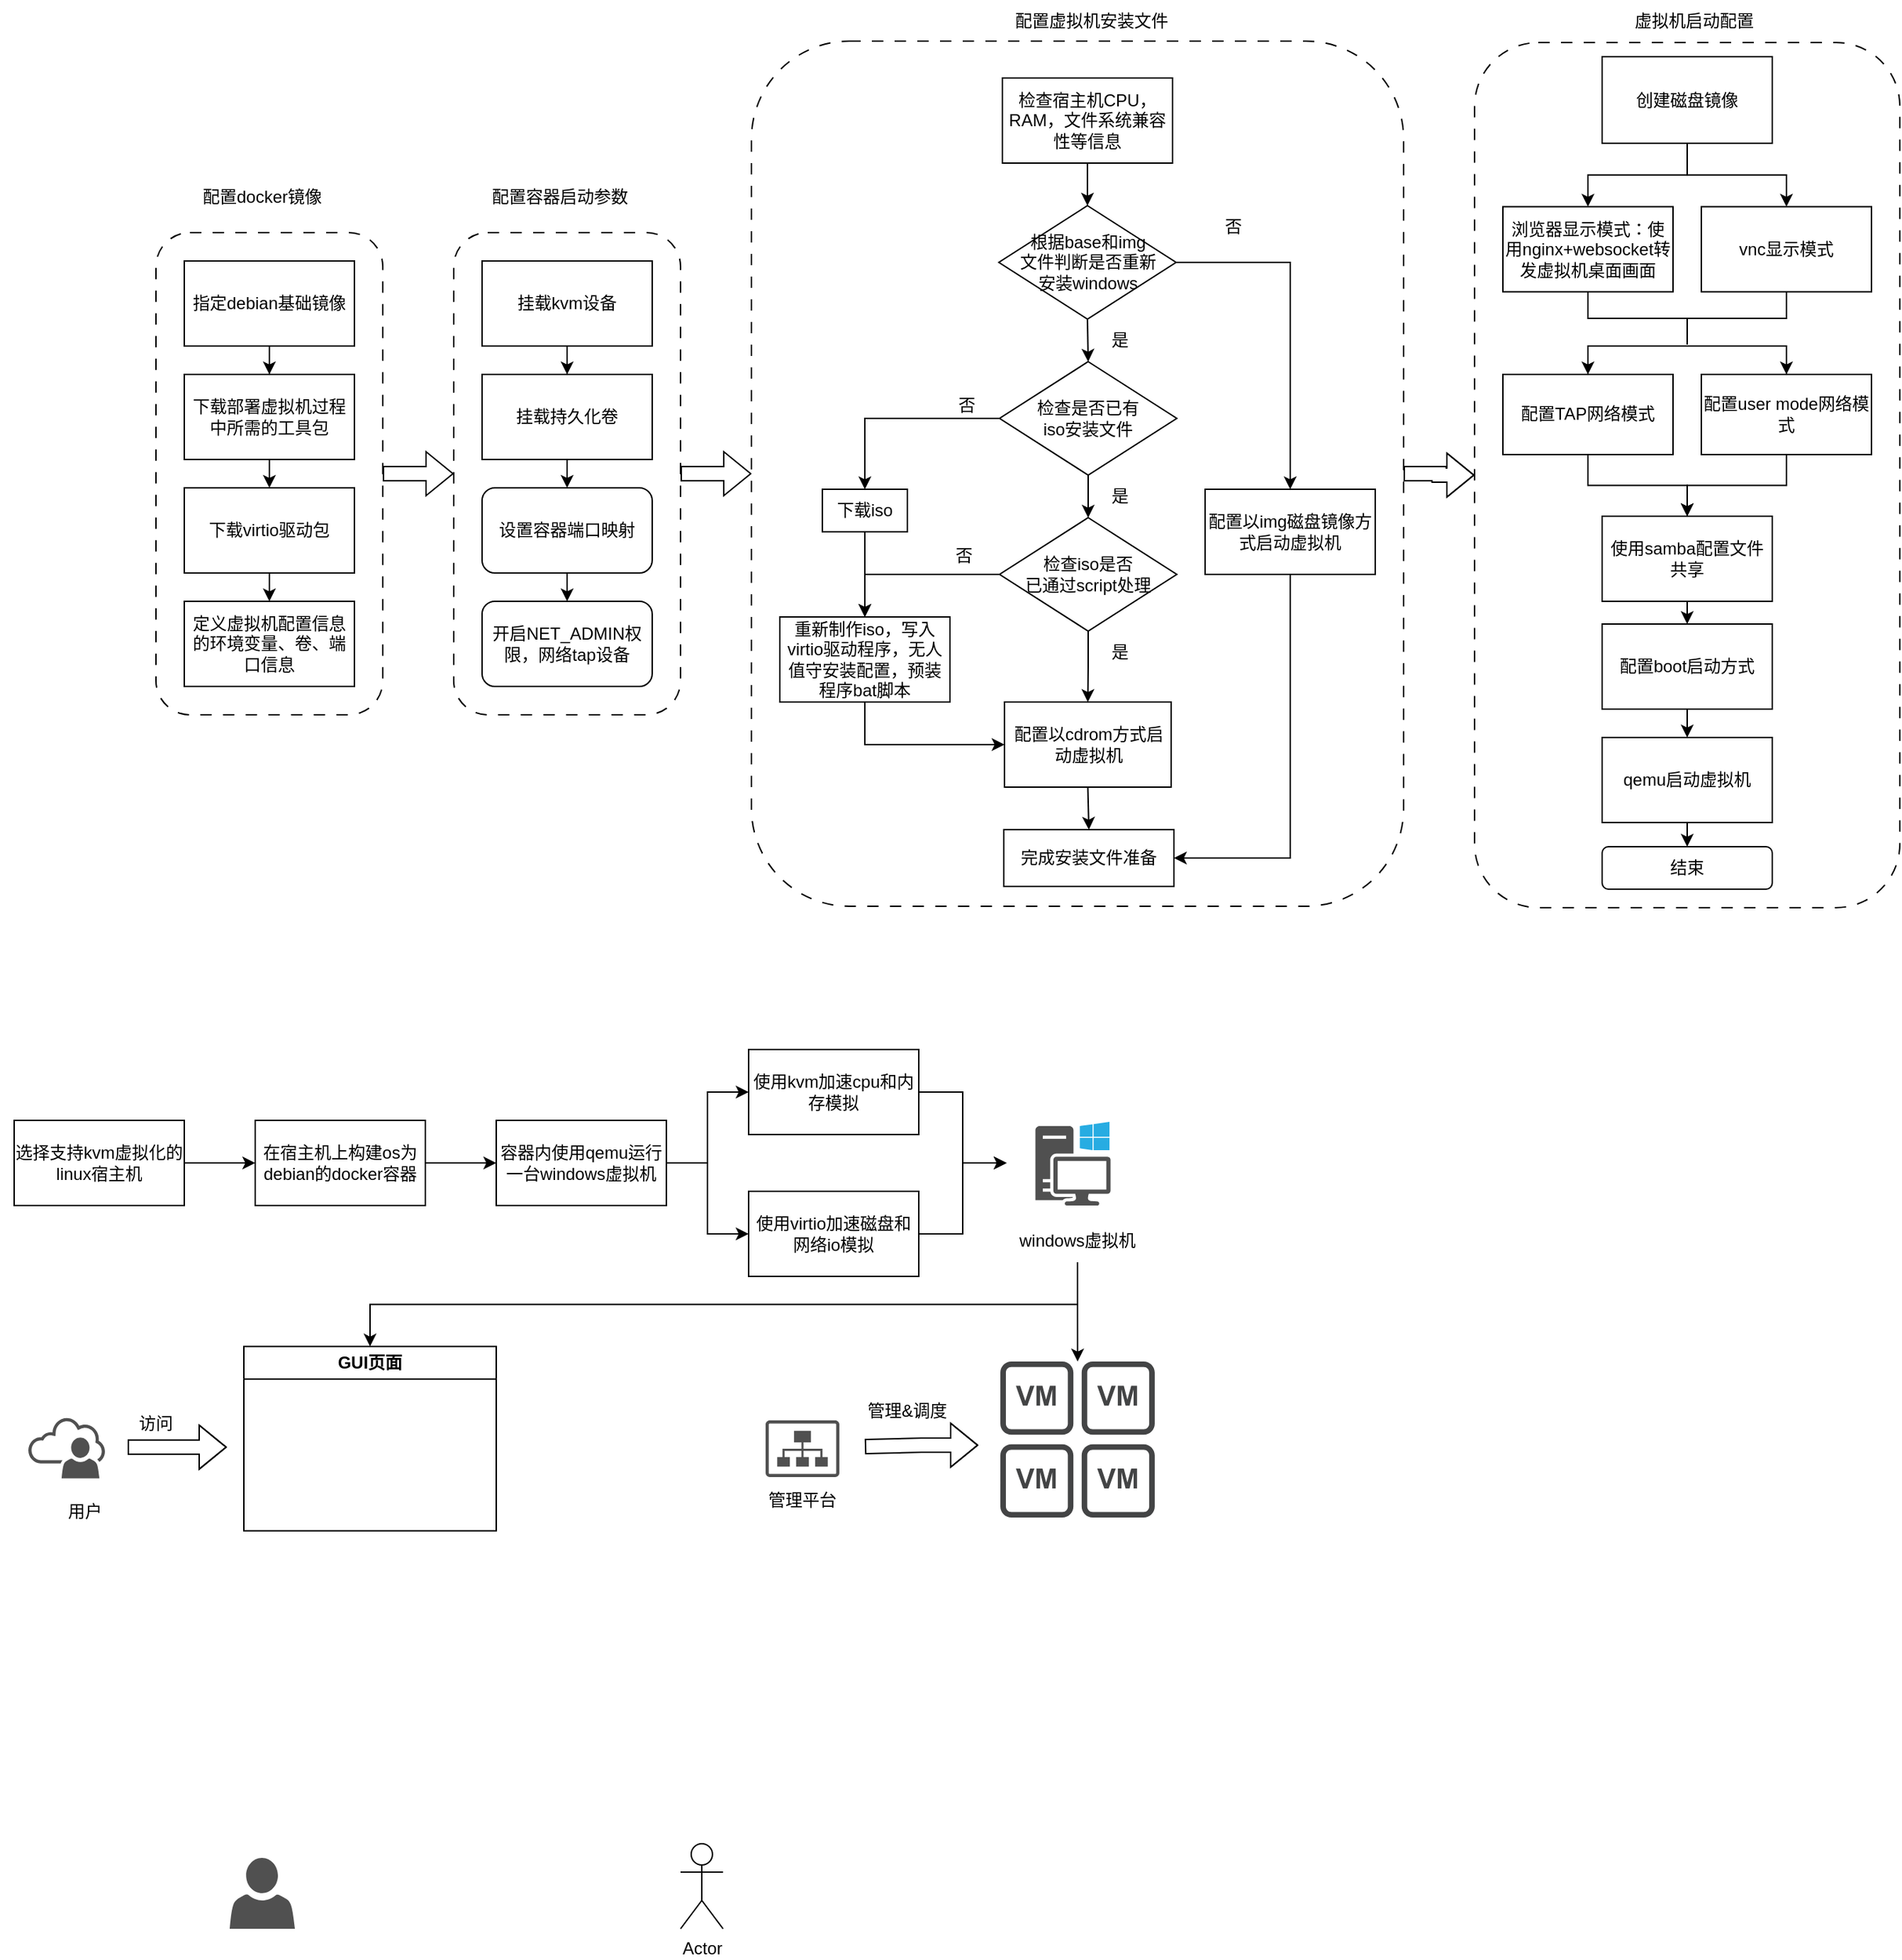 <mxfile version="26.0.5">
  <diagram name="Page-1" id="BYpQI4XTyPwFm8TuNRjK">
    <mxGraphModel dx="2603" dy="738" grid="1" gridSize="10" guides="1" tooltips="1" connect="1" arrows="1" fold="1" page="1" pageScale="1" pageWidth="1169" pageHeight="1654" math="0" shadow="0">
      <root>
        <mxCell id="0" />
        <mxCell id="1" parent="0" />
        <mxCell id="55VfZpbfIY-dUhr3XNBg-116" style="edgeStyle=orthogonalEdgeStyle;rounded=0;orthogonalLoop=1;jettySize=auto;html=1;exitX=1;exitY=0.5;exitDx=0;exitDy=0;entryX=0;entryY=0.5;entryDx=0;entryDy=0;shape=flexArrow;" edge="1" parent="1" source="55VfZpbfIY-dUhr3XNBg-20" target="55VfZpbfIY-dUhr3XNBg-71">
          <mxGeometry relative="1" as="geometry" />
        </mxCell>
        <mxCell id="55VfZpbfIY-dUhr3XNBg-20" value="" style="rounded=1;whiteSpace=wrap;html=1;dashed=1;dashPattern=8 8;" vertex="1" parent="1">
          <mxGeometry x="100" y="214" width="160" height="340" as="geometry" />
        </mxCell>
        <mxCell id="55VfZpbfIY-dUhr3XNBg-112" style="edgeStyle=orthogonalEdgeStyle;rounded=0;orthogonalLoop=1;jettySize=auto;html=1;exitX=1;exitY=0.5;exitDx=0;exitDy=0;entryX=0;entryY=0.5;entryDx=0;entryDy=0;shape=flexArrow;" edge="1" parent="1" source="55VfZpbfIY-dUhr3XNBg-19" target="55VfZpbfIY-dUhr3XNBg-20">
          <mxGeometry relative="1" as="geometry" />
        </mxCell>
        <mxCell id="55VfZpbfIY-dUhr3XNBg-19" value="" style="rounded=1;whiteSpace=wrap;html=1;dashed=1;dashPattern=8 8;" vertex="1" parent="1">
          <mxGeometry x="-110" y="214" width="160" height="340" as="geometry" />
        </mxCell>
        <mxCell id="55VfZpbfIY-dUhr3XNBg-79" style="edgeStyle=orthogonalEdgeStyle;rounded=0;orthogonalLoop=1;jettySize=auto;html=1;exitX=0.5;exitY=1;exitDx=0;exitDy=0;" edge="1" parent="1" source="55VfZpbfIY-dUhr3XNBg-9" target="55VfZpbfIY-dUhr3XNBg-10">
          <mxGeometry relative="1" as="geometry" />
        </mxCell>
        <mxCell id="55VfZpbfIY-dUhr3XNBg-9" value="指定debian基础镜像" style="rounded=1;whiteSpace=wrap;html=1;arcSize=0;" vertex="1" parent="1">
          <mxGeometry x="-90" y="234" width="120" height="60" as="geometry" />
        </mxCell>
        <mxCell id="55VfZpbfIY-dUhr3XNBg-80" style="edgeStyle=orthogonalEdgeStyle;rounded=0;orthogonalLoop=1;jettySize=auto;html=1;exitX=0.5;exitY=1;exitDx=0;exitDy=0;entryX=0.5;entryY=0;entryDx=0;entryDy=0;" edge="1" parent="1" source="55VfZpbfIY-dUhr3XNBg-10" target="55VfZpbfIY-dUhr3XNBg-11">
          <mxGeometry relative="1" as="geometry" />
        </mxCell>
        <mxCell id="55VfZpbfIY-dUhr3XNBg-10" value="下载部署虚拟机过程中所需的工具包" style="rounded=1;whiteSpace=wrap;html=1;arcSize=0;" vertex="1" parent="1">
          <mxGeometry x="-90" y="314" width="120" height="60" as="geometry" />
        </mxCell>
        <mxCell id="55VfZpbfIY-dUhr3XNBg-81" style="edgeStyle=orthogonalEdgeStyle;rounded=0;orthogonalLoop=1;jettySize=auto;html=1;exitX=0.5;exitY=1;exitDx=0;exitDy=0;entryX=0.5;entryY=0;entryDx=0;entryDy=0;" edge="1" parent="1" source="55VfZpbfIY-dUhr3XNBg-11" target="55VfZpbfIY-dUhr3XNBg-12">
          <mxGeometry relative="1" as="geometry" />
        </mxCell>
        <mxCell id="55VfZpbfIY-dUhr3XNBg-11" value="下载virtio驱动包" style="rounded=1;whiteSpace=wrap;html=1;arcSize=0;" vertex="1" parent="1">
          <mxGeometry x="-90" y="394" width="120" height="60" as="geometry" />
        </mxCell>
        <mxCell id="55VfZpbfIY-dUhr3XNBg-12" value="定义虚拟机配置信息的环境变量、卷、端口信息" style="rounded=1;whiteSpace=wrap;html=1;arcSize=0;" vertex="1" parent="1">
          <mxGeometry x="-90" y="474" width="120" height="60" as="geometry" />
        </mxCell>
        <mxCell id="55VfZpbfIY-dUhr3XNBg-84" style="edgeStyle=orthogonalEdgeStyle;rounded=0;orthogonalLoop=1;jettySize=auto;html=1;exitX=0.5;exitY=1;exitDx=0;exitDy=0;entryX=0.5;entryY=0;entryDx=0;entryDy=0;" edge="1" parent="1" source="55VfZpbfIY-dUhr3XNBg-13" target="55VfZpbfIY-dUhr3XNBg-14">
          <mxGeometry relative="1" as="geometry" />
        </mxCell>
        <mxCell id="55VfZpbfIY-dUhr3XNBg-13" value="挂载持久化卷" style="rounded=1;whiteSpace=wrap;html=1;arcSize=0;" vertex="1" parent="1">
          <mxGeometry x="120" y="314" width="120" height="60" as="geometry" />
        </mxCell>
        <mxCell id="55VfZpbfIY-dUhr3XNBg-85" style="edgeStyle=orthogonalEdgeStyle;rounded=0;orthogonalLoop=1;jettySize=auto;html=1;exitX=0.5;exitY=1;exitDx=0;exitDy=0;entryX=0.5;entryY=0;entryDx=0;entryDy=0;" edge="1" parent="1" source="55VfZpbfIY-dUhr3XNBg-14" target="55VfZpbfIY-dUhr3XNBg-16">
          <mxGeometry relative="1" as="geometry" />
        </mxCell>
        <mxCell id="55VfZpbfIY-dUhr3XNBg-14" value="设置容器端口映射" style="rounded=1;whiteSpace=wrap;html=1;" vertex="1" parent="1">
          <mxGeometry x="120" y="394" width="120" height="60" as="geometry" />
        </mxCell>
        <mxCell id="55VfZpbfIY-dUhr3XNBg-83" style="edgeStyle=orthogonalEdgeStyle;rounded=0;orthogonalLoop=1;jettySize=auto;html=1;exitX=0.5;exitY=1;exitDx=0;exitDy=0;" edge="1" parent="1" source="55VfZpbfIY-dUhr3XNBg-15" target="55VfZpbfIY-dUhr3XNBg-13">
          <mxGeometry relative="1" as="geometry" />
        </mxCell>
        <mxCell id="55VfZpbfIY-dUhr3XNBg-15" value="挂载kvm设备" style="rounded=1;whiteSpace=wrap;html=1;arcSize=0;" vertex="1" parent="1">
          <mxGeometry x="120" y="234" width="120" height="60" as="geometry" />
        </mxCell>
        <mxCell id="55VfZpbfIY-dUhr3XNBg-16" value="开启NET_ADMIN权限，网络tap设备" style="rounded=1;whiteSpace=wrap;html=1;" vertex="1" parent="1">
          <mxGeometry x="120" y="474" width="120" height="60" as="geometry" />
        </mxCell>
        <mxCell id="55VfZpbfIY-dUhr3XNBg-73" value="配置docker镜像" style="text;html=1;align=center;verticalAlign=middle;whiteSpace=wrap;rounded=0;" vertex="1" parent="1">
          <mxGeometry x="-100" y="174" width="130" height="30" as="geometry" />
        </mxCell>
        <mxCell id="55VfZpbfIY-dUhr3XNBg-74" value="配置容器启动参数" style="text;html=1;align=center;verticalAlign=middle;whiteSpace=wrap;rounded=0;" vertex="1" parent="1">
          <mxGeometry x="110" y="174" width="130" height="30" as="geometry" />
        </mxCell>
        <mxCell id="55VfZpbfIY-dUhr3XNBg-76" value="配置虚拟机安装文件" style="text;html=1;align=center;verticalAlign=middle;whiteSpace=wrap;rounded=0;" vertex="1" parent="1">
          <mxGeometry x="490" y="50" width="120" height="30" as="geometry" />
        </mxCell>
        <mxCell id="55VfZpbfIY-dUhr3XNBg-115" style="edgeStyle=orthogonalEdgeStyle;rounded=0;orthogonalLoop=1;jettySize=auto;html=1;exitX=1;exitY=0.5;exitDx=0;exitDy=0;entryX=0;entryY=0.5;entryDx=0;entryDy=0;shape=flexArrow;" edge="1" parent="1" source="55VfZpbfIY-dUhr3XNBg-71" target="55VfZpbfIY-dUhr3XNBg-110">
          <mxGeometry relative="1" as="geometry" />
        </mxCell>
        <mxCell id="55VfZpbfIY-dUhr3XNBg-71" value="" style="rounded=1;whiteSpace=wrap;html=1;dashed=1;dashPattern=8 8;" vertex="1" parent="1">
          <mxGeometry x="310" y="79" width="460" height="610" as="geometry" />
        </mxCell>
        <mxCell id="55VfZpbfIY-dUhr3XNBg-70" value="" style="group" vertex="1" connectable="0" parent="1">
          <mxGeometry x="330" y="105" width="420" height="590" as="geometry" />
        </mxCell>
        <mxCell id="55VfZpbfIY-dUhr3XNBg-43" style="edgeStyle=orthogonalEdgeStyle;rounded=0;orthogonalLoop=1;jettySize=auto;html=1;exitX=0.5;exitY=1;exitDx=0;exitDy=0;entryX=0.5;entryY=0;entryDx=0;entryDy=0;" edge="1" parent="55VfZpbfIY-dUhr3XNBg-70" source="55VfZpbfIY-dUhr3XNBg-7" target="55VfZpbfIY-dUhr3XNBg-23">
          <mxGeometry relative="1" as="geometry" />
        </mxCell>
        <mxCell id="55VfZpbfIY-dUhr3XNBg-7" value="检查宿主机CPU，RAM，文件系统兼容性等信息" style="rounded=1;whiteSpace=wrap;html=1;arcSize=0;" vertex="1" parent="55VfZpbfIY-dUhr3XNBg-70">
          <mxGeometry x="157" width="120" height="60" as="geometry" />
        </mxCell>
        <mxCell id="55VfZpbfIY-dUhr3XNBg-42" style="edgeStyle=orthogonalEdgeStyle;rounded=0;orthogonalLoop=1;jettySize=auto;html=1;exitX=0.5;exitY=1;exitDx=0;exitDy=0;entryX=0.5;entryY=0;entryDx=0;entryDy=0;" edge="1" parent="55VfZpbfIY-dUhr3XNBg-70" source="55VfZpbfIY-dUhr3XNBg-23" target="55VfZpbfIY-dUhr3XNBg-24">
          <mxGeometry relative="1" as="geometry" />
        </mxCell>
        <mxCell id="55VfZpbfIY-dUhr3XNBg-66" style="edgeStyle=orthogonalEdgeStyle;rounded=0;orthogonalLoop=1;jettySize=auto;html=1;exitX=1;exitY=0.5;exitDx=0;exitDy=0;" edge="1" parent="55VfZpbfIY-dUhr3XNBg-70" source="55VfZpbfIY-dUhr3XNBg-23" target="55VfZpbfIY-dUhr3XNBg-49">
          <mxGeometry relative="1" as="geometry" />
        </mxCell>
        <mxCell id="55VfZpbfIY-dUhr3XNBg-23" value="&lt;div&gt;&lt;span style=&quot;background-color: transparent; color: light-dark(rgb(0, 0, 0), rgb(255, 255, 255));&quot;&gt;根据base和img&lt;/span&gt;&lt;/div&gt;&lt;div&gt;&lt;span style=&quot;background-color: transparent; color: light-dark(rgb(0, 0, 0), rgb(255, 255, 255));&quot;&gt;文件判断是否重新&lt;/span&gt;&lt;/div&gt;&lt;div&gt;&lt;span style=&quot;background-color: transparent; color: light-dark(rgb(0, 0, 0), rgb(255, 255, 255));&quot;&gt;安装windows&lt;/span&gt;&lt;/div&gt;" style="rhombus;whiteSpace=wrap;html=1;" vertex="1" parent="55VfZpbfIY-dUhr3XNBg-70">
          <mxGeometry x="154.5" y="90" width="125" height="80" as="geometry" />
        </mxCell>
        <mxCell id="55VfZpbfIY-dUhr3XNBg-34" style="edgeStyle=orthogonalEdgeStyle;rounded=0;orthogonalLoop=1;jettySize=auto;html=1;exitX=0;exitY=0.5;exitDx=0;exitDy=0;entryX=0.5;entryY=0;entryDx=0;entryDy=0;" edge="1" parent="55VfZpbfIY-dUhr3XNBg-70" source="55VfZpbfIY-dUhr3XNBg-24" target="55VfZpbfIY-dUhr3XNBg-29">
          <mxGeometry relative="1" as="geometry" />
        </mxCell>
        <mxCell id="55VfZpbfIY-dUhr3XNBg-36" style="edgeStyle=orthogonalEdgeStyle;rounded=0;orthogonalLoop=1;jettySize=auto;html=1;exitX=0.5;exitY=1;exitDx=0;exitDy=0;entryX=0.5;entryY=0;entryDx=0;entryDy=0;" edge="1" parent="55VfZpbfIY-dUhr3XNBg-70" source="55VfZpbfIY-dUhr3XNBg-24" target="55VfZpbfIY-dUhr3XNBg-27">
          <mxGeometry relative="1" as="geometry" />
        </mxCell>
        <mxCell id="55VfZpbfIY-dUhr3XNBg-24" value="检查是否已有&lt;div&gt;iso安装文件&lt;/div&gt;" style="rhombus;whiteSpace=wrap;html=1;" vertex="1" parent="55VfZpbfIY-dUhr3XNBg-70">
          <mxGeometry x="155" y="200" width="125" height="80" as="geometry" />
        </mxCell>
        <mxCell id="55VfZpbfIY-dUhr3XNBg-39" style="edgeStyle=orthogonalEdgeStyle;rounded=0;orthogonalLoop=1;jettySize=auto;html=1;exitX=0.5;exitY=1;exitDx=0;exitDy=0;entryX=0.5;entryY=0;entryDx=0;entryDy=0;" edge="1" parent="55VfZpbfIY-dUhr3XNBg-70" source="55VfZpbfIY-dUhr3XNBg-27" target="55VfZpbfIY-dUhr3XNBg-48">
          <mxGeometry relative="1" as="geometry">
            <mxPoint x="217.5" y="430" as="targetPoint" />
          </mxGeometry>
        </mxCell>
        <mxCell id="55VfZpbfIY-dUhr3XNBg-68" style="edgeStyle=orthogonalEdgeStyle;rounded=0;orthogonalLoop=1;jettySize=auto;html=1;exitX=0;exitY=0.5;exitDx=0;exitDy=0;entryX=0.5;entryY=0;entryDx=0;entryDy=0;" edge="1" parent="55VfZpbfIY-dUhr3XNBg-70" source="55VfZpbfIY-dUhr3XNBg-27" target="55VfZpbfIY-dUhr3XNBg-58">
          <mxGeometry relative="1" as="geometry" />
        </mxCell>
        <mxCell id="55VfZpbfIY-dUhr3XNBg-27" value="检查&lt;span style=&quot;background-color: transparent; color: light-dark(rgb(0, 0, 0), rgb(255, 255, 255));&quot;&gt;iso是否&lt;/span&gt;&lt;div&gt;&lt;span style=&quot;background-color: transparent; color: light-dark(rgb(0, 0, 0), rgb(255, 255, 255));&quot;&gt;已通过script处理&lt;/span&gt;&lt;/div&gt;" style="rhombus;whiteSpace=wrap;html=1;" vertex="1" parent="55VfZpbfIY-dUhr3XNBg-70">
          <mxGeometry x="155" y="310" width="125" height="80" as="geometry" />
        </mxCell>
        <mxCell id="55VfZpbfIY-dUhr3XNBg-60" style="edgeStyle=orthogonalEdgeStyle;rounded=0;orthogonalLoop=1;jettySize=auto;html=1;exitX=0.5;exitY=1;exitDx=0;exitDy=0;entryX=0.5;entryY=0;entryDx=0;entryDy=0;" edge="1" parent="55VfZpbfIY-dUhr3XNBg-70" source="55VfZpbfIY-dUhr3XNBg-29" target="55VfZpbfIY-dUhr3XNBg-58">
          <mxGeometry relative="1" as="geometry" />
        </mxCell>
        <mxCell id="55VfZpbfIY-dUhr3XNBg-29" value="下载iso" style="rounded=1;whiteSpace=wrap;html=1;arcSize=0;" vertex="1" parent="55VfZpbfIY-dUhr3XNBg-70">
          <mxGeometry x="30" y="290" width="60" height="30" as="geometry" />
        </mxCell>
        <mxCell id="55VfZpbfIY-dUhr3XNBg-33" value="否" style="text;html=1;align=center;verticalAlign=middle;whiteSpace=wrap;rounded=0;" vertex="1" parent="55VfZpbfIY-dUhr3XNBg-70">
          <mxGeometry x="101.5" y="216" width="60" height="30" as="geometry" />
        </mxCell>
        <mxCell id="55VfZpbfIY-dUhr3XNBg-37" value="是" style="text;html=1;align=center;verticalAlign=middle;whiteSpace=wrap;rounded=0;" vertex="1" parent="55VfZpbfIY-dUhr3XNBg-70">
          <mxGeometry x="210" y="280" width="60" height="30" as="geometry" />
        </mxCell>
        <mxCell id="55VfZpbfIY-dUhr3XNBg-40" value="是" style="text;html=1;align=center;verticalAlign=middle;whiteSpace=wrap;rounded=0;" vertex="1" parent="55VfZpbfIY-dUhr3XNBg-70">
          <mxGeometry x="210" y="390" width="60" height="30" as="geometry" />
        </mxCell>
        <mxCell id="55VfZpbfIY-dUhr3XNBg-44" value="是" style="text;html=1;align=center;verticalAlign=middle;whiteSpace=wrap;rounded=0;" vertex="1" parent="55VfZpbfIY-dUhr3XNBg-70">
          <mxGeometry x="210" y="170" width="60" height="30" as="geometry" />
        </mxCell>
        <mxCell id="55VfZpbfIY-dUhr3XNBg-63" style="edgeStyle=orthogonalEdgeStyle;rounded=0;orthogonalLoop=1;jettySize=auto;html=1;exitX=0.5;exitY=1;exitDx=0;exitDy=0;entryX=0.5;entryY=0;entryDx=0;entryDy=0;" edge="1" parent="55VfZpbfIY-dUhr3XNBg-70" source="55VfZpbfIY-dUhr3XNBg-48" target="55VfZpbfIY-dUhr3XNBg-62">
          <mxGeometry relative="1" as="geometry" />
        </mxCell>
        <mxCell id="55VfZpbfIY-dUhr3XNBg-48" value="配置以cdrom方式启动虚拟机" style="rounded=1;whiteSpace=wrap;html=1;arcSize=0;" vertex="1" parent="55VfZpbfIY-dUhr3XNBg-70">
          <mxGeometry x="158.5" y="440" width="117.5" height="60" as="geometry" />
        </mxCell>
        <mxCell id="55VfZpbfIY-dUhr3XNBg-65" style="edgeStyle=orthogonalEdgeStyle;rounded=0;orthogonalLoop=1;jettySize=auto;html=1;exitX=0.5;exitY=1;exitDx=0;exitDy=0;entryX=1;entryY=0.5;entryDx=0;entryDy=0;" edge="1" parent="55VfZpbfIY-dUhr3XNBg-70" source="55VfZpbfIY-dUhr3XNBg-49" target="55VfZpbfIY-dUhr3XNBg-62">
          <mxGeometry relative="1" as="geometry" />
        </mxCell>
        <mxCell id="55VfZpbfIY-dUhr3XNBg-49" value="配置以img磁盘镜像方式启动虚拟机" style="rounded=1;whiteSpace=wrap;html=1;arcSize=0;" vertex="1" parent="55VfZpbfIY-dUhr3XNBg-70">
          <mxGeometry x="300" y="290" width="120" height="60" as="geometry" />
        </mxCell>
        <mxCell id="55VfZpbfIY-dUhr3XNBg-53" value="否" style="text;html=1;align=center;verticalAlign=middle;whiteSpace=wrap;rounded=0;" vertex="1" parent="55VfZpbfIY-dUhr3XNBg-70">
          <mxGeometry x="100" y="322" width="60" height="30" as="geometry" />
        </mxCell>
        <mxCell id="55VfZpbfIY-dUhr3XNBg-61" style="edgeStyle=orthogonalEdgeStyle;rounded=0;orthogonalLoop=1;jettySize=auto;html=1;exitX=0.5;exitY=1;exitDx=0;exitDy=0;entryX=0;entryY=0.5;entryDx=0;entryDy=0;" edge="1" parent="55VfZpbfIY-dUhr3XNBg-70" source="55VfZpbfIY-dUhr3XNBg-58" target="55VfZpbfIY-dUhr3XNBg-48">
          <mxGeometry relative="1" as="geometry" />
        </mxCell>
        <mxCell id="55VfZpbfIY-dUhr3XNBg-58" value="重新制作iso，写入virtio驱动程序，无人值守安装配置，预装程序bat脚本" style="rounded=1;whiteSpace=wrap;html=1;arcSize=0;" vertex="1" parent="55VfZpbfIY-dUhr3XNBg-70">
          <mxGeometry y="380" width="120" height="60" as="geometry" />
        </mxCell>
        <mxCell id="55VfZpbfIY-dUhr3XNBg-62" value="完成安装文件准备" style="rounded=1;whiteSpace=wrap;html=1;arcSize=0;" vertex="1" parent="55VfZpbfIY-dUhr3XNBg-70">
          <mxGeometry x="158" y="530" width="120" height="40" as="geometry" />
        </mxCell>
        <mxCell id="55VfZpbfIY-dUhr3XNBg-67" value="否" style="text;html=1;align=center;verticalAlign=middle;whiteSpace=wrap;rounded=0;" vertex="1" parent="55VfZpbfIY-dUhr3XNBg-70">
          <mxGeometry x="290" y="90" width="60" height="30" as="geometry" />
        </mxCell>
        <mxCell id="55VfZpbfIY-dUhr3XNBg-110" value="" style="rounded=1;whiteSpace=wrap;html=1;dashed=1;dashPattern=8 8;" vertex="1" parent="1">
          <mxGeometry x="820" y="80" width="300" height="610" as="geometry" />
        </mxCell>
        <mxCell id="55VfZpbfIY-dUhr3XNBg-142" style="edgeStyle=orthogonalEdgeStyle;rounded=0;orthogonalLoop=1;jettySize=auto;html=1;exitX=0.5;exitY=1;exitDx=0;exitDy=0;entryX=0.5;entryY=0;entryDx=0;entryDy=0;" edge="1" parent="1" source="55VfZpbfIY-dUhr3XNBg-75" target="55VfZpbfIY-dUhr3XNBg-77">
          <mxGeometry relative="1" as="geometry" />
        </mxCell>
        <mxCell id="55VfZpbfIY-dUhr3XNBg-143" style="edgeStyle=orthogonalEdgeStyle;rounded=0;orthogonalLoop=1;jettySize=auto;html=1;exitX=0.5;exitY=1;exitDx=0;exitDy=0;entryX=0.5;entryY=0;entryDx=0;entryDy=0;" edge="1" parent="1" source="55VfZpbfIY-dUhr3XNBg-75" target="55VfZpbfIY-dUhr3XNBg-137">
          <mxGeometry relative="1" as="geometry" />
        </mxCell>
        <mxCell id="55VfZpbfIY-dUhr3XNBg-75" value="创建磁盘镜像" style="rounded=0;whiteSpace=wrap;html=1;" vertex="1" parent="1">
          <mxGeometry x="910" y="90" width="120" height="61" as="geometry" />
        </mxCell>
        <mxCell id="55VfZpbfIY-dUhr3XNBg-77" value="浏览器显示模式：使用nginx+websocket转发虚拟机桌面画面" style="rounded=0;whiteSpace=wrap;html=1;" vertex="1" parent="1">
          <mxGeometry x="840" y="195.75" width="120" height="60" as="geometry" />
        </mxCell>
        <mxCell id="55VfZpbfIY-dUhr3XNBg-146" style="edgeStyle=orthogonalEdgeStyle;rounded=0;orthogonalLoop=1;jettySize=auto;html=1;exitX=0.5;exitY=1;exitDx=0;exitDy=0;entryX=0.5;entryY=0;entryDx=0;entryDy=0;" edge="1" parent="1" source="55VfZpbfIY-dUhr3XNBg-95" target="55VfZpbfIY-dUhr3XNBg-103">
          <mxGeometry relative="1" as="geometry" />
        </mxCell>
        <mxCell id="55VfZpbfIY-dUhr3XNBg-95" value="配置TAP网络模式" style="rounded=0;whiteSpace=wrap;html=1;" vertex="1" parent="1">
          <mxGeometry x="840" y="314" width="120" height="56.5" as="geometry" />
        </mxCell>
        <mxCell id="55VfZpbfIY-dUhr3XNBg-108" style="edgeStyle=orthogonalEdgeStyle;rounded=0;orthogonalLoop=1;jettySize=auto;html=1;exitX=0.5;exitY=1;exitDx=0;exitDy=0;entryX=0.5;entryY=0;entryDx=0;entryDy=0;" edge="1" parent="1" source="55VfZpbfIY-dUhr3XNBg-103" target="55VfZpbfIY-dUhr3XNBg-106">
          <mxGeometry relative="1" as="geometry" />
        </mxCell>
        <mxCell id="55VfZpbfIY-dUhr3XNBg-103" value="使用samba配置文件共享" style="rounded=0;whiteSpace=wrap;html=1;" vertex="1" parent="1">
          <mxGeometry x="910" y="414" width="120" height="60" as="geometry" />
        </mxCell>
        <mxCell id="55VfZpbfIY-dUhr3XNBg-123" style="edgeStyle=orthogonalEdgeStyle;rounded=0;orthogonalLoop=1;jettySize=auto;html=1;exitX=0.5;exitY=1;exitDx=0;exitDy=0;entryX=0.5;entryY=0;entryDx=0;entryDy=0;" edge="1" parent="1" source="55VfZpbfIY-dUhr3XNBg-106" target="55VfZpbfIY-dUhr3XNBg-122">
          <mxGeometry relative="1" as="geometry" />
        </mxCell>
        <mxCell id="55VfZpbfIY-dUhr3XNBg-106" value="配置boot启动方式" style="rounded=0;whiteSpace=wrap;html=1;" vertex="1" parent="1">
          <mxGeometry x="910" y="490" width="120" height="60" as="geometry" />
        </mxCell>
        <mxCell id="55VfZpbfIY-dUhr3XNBg-117" value="虚拟机启动配置" style="text;html=1;align=center;verticalAlign=middle;whiteSpace=wrap;rounded=0;" vertex="1" parent="1">
          <mxGeometry x="920" y="50" width="110" height="30" as="geometry" />
        </mxCell>
        <mxCell id="55VfZpbfIY-dUhr3XNBg-118" style="edgeStyle=orthogonalEdgeStyle;rounded=0;orthogonalLoop=1;jettySize=auto;html=1;exitX=0.5;exitY=1;exitDx=0;exitDy=0;" edge="1" parent="1" source="55VfZpbfIY-dUhr3XNBg-106" target="55VfZpbfIY-dUhr3XNBg-106">
          <mxGeometry relative="1" as="geometry" />
        </mxCell>
        <mxCell id="55VfZpbfIY-dUhr3XNBg-128" style="edgeStyle=orthogonalEdgeStyle;rounded=0;orthogonalLoop=1;jettySize=auto;html=1;exitX=0.5;exitY=1;exitDx=0;exitDy=0;entryX=0.5;entryY=0;entryDx=0;entryDy=0;" edge="1" parent="1" source="55VfZpbfIY-dUhr3XNBg-122" target="55VfZpbfIY-dUhr3XNBg-127">
          <mxGeometry relative="1" as="geometry" />
        </mxCell>
        <mxCell id="55VfZpbfIY-dUhr3XNBg-122" value="qemu启动虚拟机" style="rounded=0;whiteSpace=wrap;html=1;" vertex="1" parent="1">
          <mxGeometry x="910" y="570" width="120" height="60" as="geometry" />
        </mxCell>
        <mxCell id="55VfZpbfIY-dUhr3XNBg-127" value="结束" style="rounded=1;whiteSpace=wrap;html=1;" vertex="1" parent="1">
          <mxGeometry x="910" y="647" width="120" height="30" as="geometry" />
        </mxCell>
        <mxCell id="55VfZpbfIY-dUhr3XNBg-137" value="vnc显示模式" style="rounded=0;whiteSpace=wrap;html=1;" vertex="1" parent="1">
          <mxGeometry x="980" y="195.75" width="120" height="60" as="geometry" />
        </mxCell>
        <mxCell id="55VfZpbfIY-dUhr3XNBg-148" style="edgeStyle=orthogonalEdgeStyle;rounded=0;orthogonalLoop=1;jettySize=auto;html=1;exitX=0.5;exitY=1;exitDx=0;exitDy=0;entryX=0.5;entryY=0;entryDx=0;entryDy=0;" edge="1" parent="1" source="55VfZpbfIY-dUhr3XNBg-139" target="55VfZpbfIY-dUhr3XNBg-103">
          <mxGeometry relative="1" as="geometry" />
        </mxCell>
        <mxCell id="55VfZpbfIY-dUhr3XNBg-139" value="配置user mode网络模式" style="rounded=0;whiteSpace=wrap;html=1;" vertex="1" parent="1">
          <mxGeometry x="980" y="314" width="120" height="56.5" as="geometry" />
        </mxCell>
        <mxCell id="55VfZpbfIY-dUhr3XNBg-152" value="" style="shape=partialRectangle;whiteSpace=wrap;html=1;bottom=1;right=1;left=1;top=0;fillColor=none;routingCenterX=-0.5;" vertex="1" parent="1">
          <mxGeometry x="900" y="256.5" width="140" height="18" as="geometry" />
        </mxCell>
        <mxCell id="55VfZpbfIY-dUhr3XNBg-153" value="" style="shape=partialRectangle;whiteSpace=wrap;html=1;bottom=1;right=1;left=1;top=0;fillColor=none;routingCenterX=-0.5;rotation=-180;" vertex="1" parent="1">
          <mxGeometry x="900" y="294" width="140" height="20" as="geometry" />
        </mxCell>
        <mxCell id="55VfZpbfIY-dUhr3XNBg-155" style="edgeStyle=orthogonalEdgeStyle;rounded=0;orthogonalLoop=1;jettySize=auto;html=1;exitX=1;exitY=1;exitDx=0;exitDy=0;entryX=1;entryY=0;entryDx=0;entryDy=0;" edge="1" parent="1" source="55VfZpbfIY-dUhr3XNBg-153" target="55VfZpbfIY-dUhr3XNBg-153">
          <mxGeometry relative="1" as="geometry" />
        </mxCell>
        <mxCell id="55VfZpbfIY-dUhr3XNBg-156" style="edgeStyle=orthogonalEdgeStyle;rounded=0;orthogonalLoop=1;jettySize=auto;html=1;exitX=0;exitY=1;exitDx=0;exitDy=0;entryX=0;entryY=0;entryDx=0;entryDy=0;" edge="1" parent="1" source="55VfZpbfIY-dUhr3XNBg-153" target="55VfZpbfIY-dUhr3XNBg-153">
          <mxGeometry relative="1" as="geometry" />
        </mxCell>
        <mxCell id="55VfZpbfIY-dUhr3XNBg-160" value="" style="line;strokeWidth=1;direction=south;html=1;" vertex="1" parent="1">
          <mxGeometry x="965" y="274.5" width="10" height="18.5" as="geometry" />
        </mxCell>
        <mxCell id="55VfZpbfIY-dUhr3XNBg-170" value="Actor" style="shape=umlActor;verticalLabelPosition=bottom;verticalAlign=top;html=1;outlineConnect=0;" vertex="1" parent="1">
          <mxGeometry x="260" y="1350" width="30" height="60" as="geometry" />
        </mxCell>
        <mxCell id="55VfZpbfIY-dUhr3XNBg-175" value="" style="sketch=0;pointerEvents=1;shadow=0;dashed=0;html=1;strokeColor=none;fillColor=#505050;labelPosition=center;verticalLabelPosition=bottom;verticalAlign=top;outlineConnect=0;align=center;shape=mxgraph.office.users.user;" vertex="1" parent="1">
          <mxGeometry x="-58" y="1360" width="46" height="50" as="geometry" />
        </mxCell>
        <mxCell id="55VfZpbfIY-dUhr3XNBg-221" value="" style="group" vertex="1" connectable="0" parent="1">
          <mxGeometry x="-220" y="790" width="830" height="341.15" as="geometry" />
        </mxCell>
        <mxCell id="55VfZpbfIY-dUhr3XNBg-178" value="" style="rounded=0;whiteSpace=wrap;html=1;fillColor=none;strokeColor=none;" vertex="1" parent="55VfZpbfIY-dUhr3XNBg-221">
          <mxGeometry x="710" y="50" width="120" height="60" as="geometry" />
        </mxCell>
        <mxCell id="55VfZpbfIY-dUhr3XNBg-166" value="" style="group" vertex="1" connectable="0" parent="55VfZpbfIY-dUhr3XNBg-221">
          <mxGeometry x="10" width="630" height="160" as="geometry" />
        </mxCell>
        <mxCell id="55VfZpbfIY-dUhr3XNBg-131" style="edgeStyle=orthogonalEdgeStyle;rounded=0;orthogonalLoop=1;jettySize=auto;html=1;exitX=1;exitY=0.5;exitDx=0;exitDy=0;" edge="1" parent="55VfZpbfIY-dUhr3XNBg-166" source="55VfZpbfIY-dUhr3XNBg-130">
          <mxGeometry relative="1" as="geometry">
            <mxPoint x="170" y="80" as="targetPoint" />
          </mxGeometry>
        </mxCell>
        <mxCell id="55VfZpbfIY-dUhr3XNBg-130" value="选择支持kvm虚拟化的linux宿主机" style="rounded=0;whiteSpace=wrap;html=1;" vertex="1" parent="55VfZpbfIY-dUhr3XNBg-166">
          <mxGeometry y="50" width="120" height="60" as="geometry" />
        </mxCell>
        <mxCell id="55VfZpbfIY-dUhr3XNBg-162" style="edgeStyle=orthogonalEdgeStyle;rounded=0;orthogonalLoop=1;jettySize=auto;html=1;exitX=1;exitY=0.5;exitDx=0;exitDy=0;entryX=0;entryY=0.5;entryDx=0;entryDy=0;" edge="1" parent="55VfZpbfIY-dUhr3XNBg-166" source="55VfZpbfIY-dUhr3XNBg-132" target="55VfZpbfIY-dUhr3XNBg-133">
          <mxGeometry relative="1" as="geometry" />
        </mxCell>
        <mxCell id="55VfZpbfIY-dUhr3XNBg-132" value="在宿主机上构建os为debian的docker容器" style="rounded=0;whiteSpace=wrap;html=1;" vertex="1" parent="55VfZpbfIY-dUhr3XNBg-166">
          <mxGeometry x="170" y="50" width="120" height="60" as="geometry" />
        </mxCell>
        <mxCell id="55VfZpbfIY-dUhr3XNBg-161" style="edgeStyle=orthogonalEdgeStyle;rounded=0;orthogonalLoop=1;jettySize=auto;html=1;exitX=1;exitY=0.5;exitDx=0;exitDy=0;" edge="1" parent="55VfZpbfIY-dUhr3XNBg-166" source="55VfZpbfIY-dUhr3XNBg-133" target="55VfZpbfIY-dUhr3XNBg-134">
          <mxGeometry relative="1" as="geometry" />
        </mxCell>
        <mxCell id="55VfZpbfIY-dUhr3XNBg-163" style="edgeStyle=orthogonalEdgeStyle;rounded=0;orthogonalLoop=1;jettySize=auto;html=1;entryX=0;entryY=0.5;entryDx=0;entryDy=0;" edge="1" parent="55VfZpbfIY-dUhr3XNBg-166" source="55VfZpbfIY-dUhr3XNBg-133" target="55VfZpbfIY-dUhr3XNBg-135">
          <mxGeometry relative="1" as="geometry" />
        </mxCell>
        <mxCell id="55VfZpbfIY-dUhr3XNBg-133" value="容器内使用qemu运行一台windows虚拟机" style="rounded=0;whiteSpace=wrap;html=1;" vertex="1" parent="55VfZpbfIY-dUhr3XNBg-166">
          <mxGeometry x="340" y="50" width="120" height="60" as="geometry" />
        </mxCell>
        <mxCell id="55VfZpbfIY-dUhr3XNBg-134" value="使用kvm加速cpu和内存模拟" style="rounded=0;whiteSpace=wrap;html=1;" vertex="1" parent="55VfZpbfIY-dUhr3XNBg-166">
          <mxGeometry x="518" width="120" height="60" as="geometry" />
        </mxCell>
        <mxCell id="55VfZpbfIY-dUhr3XNBg-135" value="使用virtio加速磁盘和网络io模拟" style="rounded=0;whiteSpace=wrap;html=1;" vertex="1" parent="55VfZpbfIY-dUhr3XNBg-166">
          <mxGeometry x="518" y="100" width="120" height="60" as="geometry" />
        </mxCell>
        <mxCell id="55VfZpbfIY-dUhr3XNBg-168" style="edgeStyle=orthogonalEdgeStyle;rounded=0;orthogonalLoop=1;jettySize=auto;html=1;exitX=1;exitY=0.5;exitDx=0;exitDy=0;entryX=0;entryY=0.5;entryDx=0;entryDy=0;" edge="1" parent="55VfZpbfIY-dUhr3XNBg-221" source="55VfZpbfIY-dUhr3XNBg-134" target="55VfZpbfIY-dUhr3XNBg-178">
          <mxGeometry relative="1" as="geometry">
            <mxPoint x="700" y="80" as="targetPoint" />
          </mxGeometry>
        </mxCell>
        <mxCell id="55VfZpbfIY-dUhr3XNBg-169" style="edgeStyle=orthogonalEdgeStyle;rounded=0;orthogonalLoop=1;jettySize=auto;html=1;exitX=1;exitY=0.5;exitDx=0;exitDy=0;entryX=0;entryY=0.5;entryDx=0;entryDy=0;" edge="1" parent="55VfZpbfIY-dUhr3XNBg-221" source="55VfZpbfIY-dUhr3XNBg-135" target="55VfZpbfIY-dUhr3XNBg-178">
          <mxGeometry relative="1" as="geometry">
            <mxPoint x="700" y="80" as="targetPoint" />
          </mxGeometry>
        </mxCell>
        <mxCell id="55VfZpbfIY-dUhr3XNBg-176" value="GUI页面" style="swimlane;whiteSpace=wrap;html=1;" vertex="1" parent="55VfZpbfIY-dUhr3XNBg-221">
          <mxGeometry x="172" y="209.42" width="178" height="130" as="geometry" />
        </mxCell>
        <mxCell id="55VfZpbfIY-dUhr3XNBg-183" style="edgeStyle=orthogonalEdgeStyle;rounded=0;orthogonalLoop=1;jettySize=auto;html=1;exitX=0.5;exitY=1;exitDx=0;exitDy=0;entryX=0.5;entryY=0;entryDx=0;entryDy=0;" edge="1" parent="55VfZpbfIY-dUhr3XNBg-221" source="55VfZpbfIY-dUhr3XNBg-177" target="55VfZpbfIY-dUhr3XNBg-176">
          <mxGeometry relative="1" as="geometry" />
        </mxCell>
        <mxCell id="55VfZpbfIY-dUhr3XNBg-213" style="edgeStyle=orthogonalEdgeStyle;rounded=0;orthogonalLoop=1;jettySize=auto;html=1;exitX=0.5;exitY=1;exitDx=0;exitDy=0;" edge="1" parent="55VfZpbfIY-dUhr3XNBg-221" source="55VfZpbfIY-dUhr3XNBg-177" target="55VfZpbfIY-dUhr3XNBg-204">
          <mxGeometry relative="1" as="geometry">
            <mxPoint x="760" y="220" as="targetPoint" />
          </mxGeometry>
        </mxCell>
        <mxCell id="55VfZpbfIY-dUhr3XNBg-177" value="windows虚拟机" style="text;html=1;align=center;verticalAlign=middle;whiteSpace=wrap;rounded=0;" vertex="1" parent="55VfZpbfIY-dUhr3XNBg-221">
          <mxGeometry x="710" y="120" width="100" height="30" as="geometry" />
        </mxCell>
        <mxCell id="55VfZpbfIY-dUhr3XNBg-179" value="" style="sketch=0;pointerEvents=1;shadow=0;dashed=0;html=1;strokeColor=none;fillColor=#505050;labelPosition=center;verticalLabelPosition=bottom;verticalAlign=top;outlineConnect=0;align=center;shape=mxgraph.office.devices.workstation_pc;" vertex="1" parent="55VfZpbfIY-dUhr3XNBg-221">
          <mxGeometry x="730.28" y="51" width="53" height="59" as="geometry" />
        </mxCell>
        <mxCell id="55VfZpbfIY-dUhr3XNBg-180" value="" style="sketch=0;pointerEvents=1;shadow=0;dashed=0;html=1;strokeColor=none;fillColor=#505050;labelPosition=center;verticalLabelPosition=bottom;verticalAlign=top;outlineConnect=0;align=center;shape=mxgraph.office.users.online_user;" vertex="1" parent="55VfZpbfIY-dUhr3XNBg-221">
          <mxGeometry x="20" y="259.42" width="54" height="43" as="geometry" />
        </mxCell>
        <mxCell id="55VfZpbfIY-dUhr3XNBg-182" value="" style="shape=flexArrow;endArrow=classic;html=1;rounded=0;" edge="1" parent="55VfZpbfIY-dUhr3XNBg-221">
          <mxGeometry width="50" height="50" relative="1" as="geometry">
            <mxPoint x="90" y="280.42" as="sourcePoint" />
            <mxPoint x="160" y="280.42" as="targetPoint" />
            <Array as="points">
              <mxPoint x="110" y="280.42" />
            </Array>
          </mxGeometry>
        </mxCell>
        <mxCell id="55VfZpbfIY-dUhr3XNBg-202" value="用户" style="text;html=1;align=center;verticalAlign=middle;whiteSpace=wrap;rounded=0;" vertex="1" parent="55VfZpbfIY-dUhr3XNBg-221">
          <mxGeometry x="10" y="310.57" width="100" height="30" as="geometry" />
        </mxCell>
        <mxCell id="55VfZpbfIY-dUhr3XNBg-204" value="" style="sketch=0;pointerEvents=1;shadow=0;dashed=0;html=1;strokeColor=none;fillColor=#434445;aspect=fixed;labelPosition=center;verticalLabelPosition=bottom;verticalAlign=top;align=center;outlineConnect=0;shape=mxgraph.vvd.vm_group;" vertex="1" parent="55VfZpbfIY-dUhr3XNBg-221">
          <mxGeometry x="705.55" y="220" width="108.9" height="110" as="geometry" />
        </mxCell>
        <mxCell id="55VfZpbfIY-dUhr3XNBg-214" value="访问" style="text;html=1;align=center;verticalAlign=middle;whiteSpace=wrap;rounded=0;" vertex="1" parent="55VfZpbfIY-dUhr3XNBg-221">
          <mxGeometry x="80" y="249.42" width="60" height="30" as="geometry" />
        </mxCell>
        <mxCell id="55VfZpbfIY-dUhr3XNBg-215" value="" style="shape=flexArrow;endArrow=classic;html=1;rounded=0;" edge="1" parent="55VfZpbfIY-dUhr3XNBg-221">
          <mxGeometry width="50" height="50" relative="1" as="geometry">
            <mxPoint x="610" y="280" as="sourcePoint" />
            <mxPoint x="690" y="279" as="targetPoint" />
            <Array as="points">
              <mxPoint x="650" y="279" />
            </Array>
          </mxGeometry>
        </mxCell>
        <mxCell id="55VfZpbfIY-dUhr3XNBg-216" value="管理&amp;amp;调度" style="text;html=1;align=center;verticalAlign=middle;whiteSpace=wrap;rounded=0;" vertex="1" parent="55VfZpbfIY-dUhr3XNBg-221">
          <mxGeometry x="610" y="240" width="60" height="30" as="geometry" />
        </mxCell>
        <mxCell id="55VfZpbfIY-dUhr3XNBg-219" value="" style="sketch=0;pointerEvents=1;shadow=0;dashed=0;html=1;strokeColor=none;fillColor=#505050;labelPosition=center;verticalLabelPosition=bottom;verticalAlign=top;outlineConnect=0;align=center;shape=mxgraph.office.sites.site_collection;" vertex="1" parent="55VfZpbfIY-dUhr3XNBg-221">
          <mxGeometry x="540" y="261.5" width="52" height="40" as="geometry" />
        </mxCell>
        <mxCell id="55VfZpbfIY-dUhr3XNBg-220" value="管理平台" style="text;html=1;align=center;verticalAlign=middle;whiteSpace=wrap;rounded=0;" vertex="1" parent="55VfZpbfIY-dUhr3XNBg-221">
          <mxGeometry x="536" y="303" width="60" height="30" as="geometry" />
        </mxCell>
      </root>
    </mxGraphModel>
  </diagram>
</mxfile>
